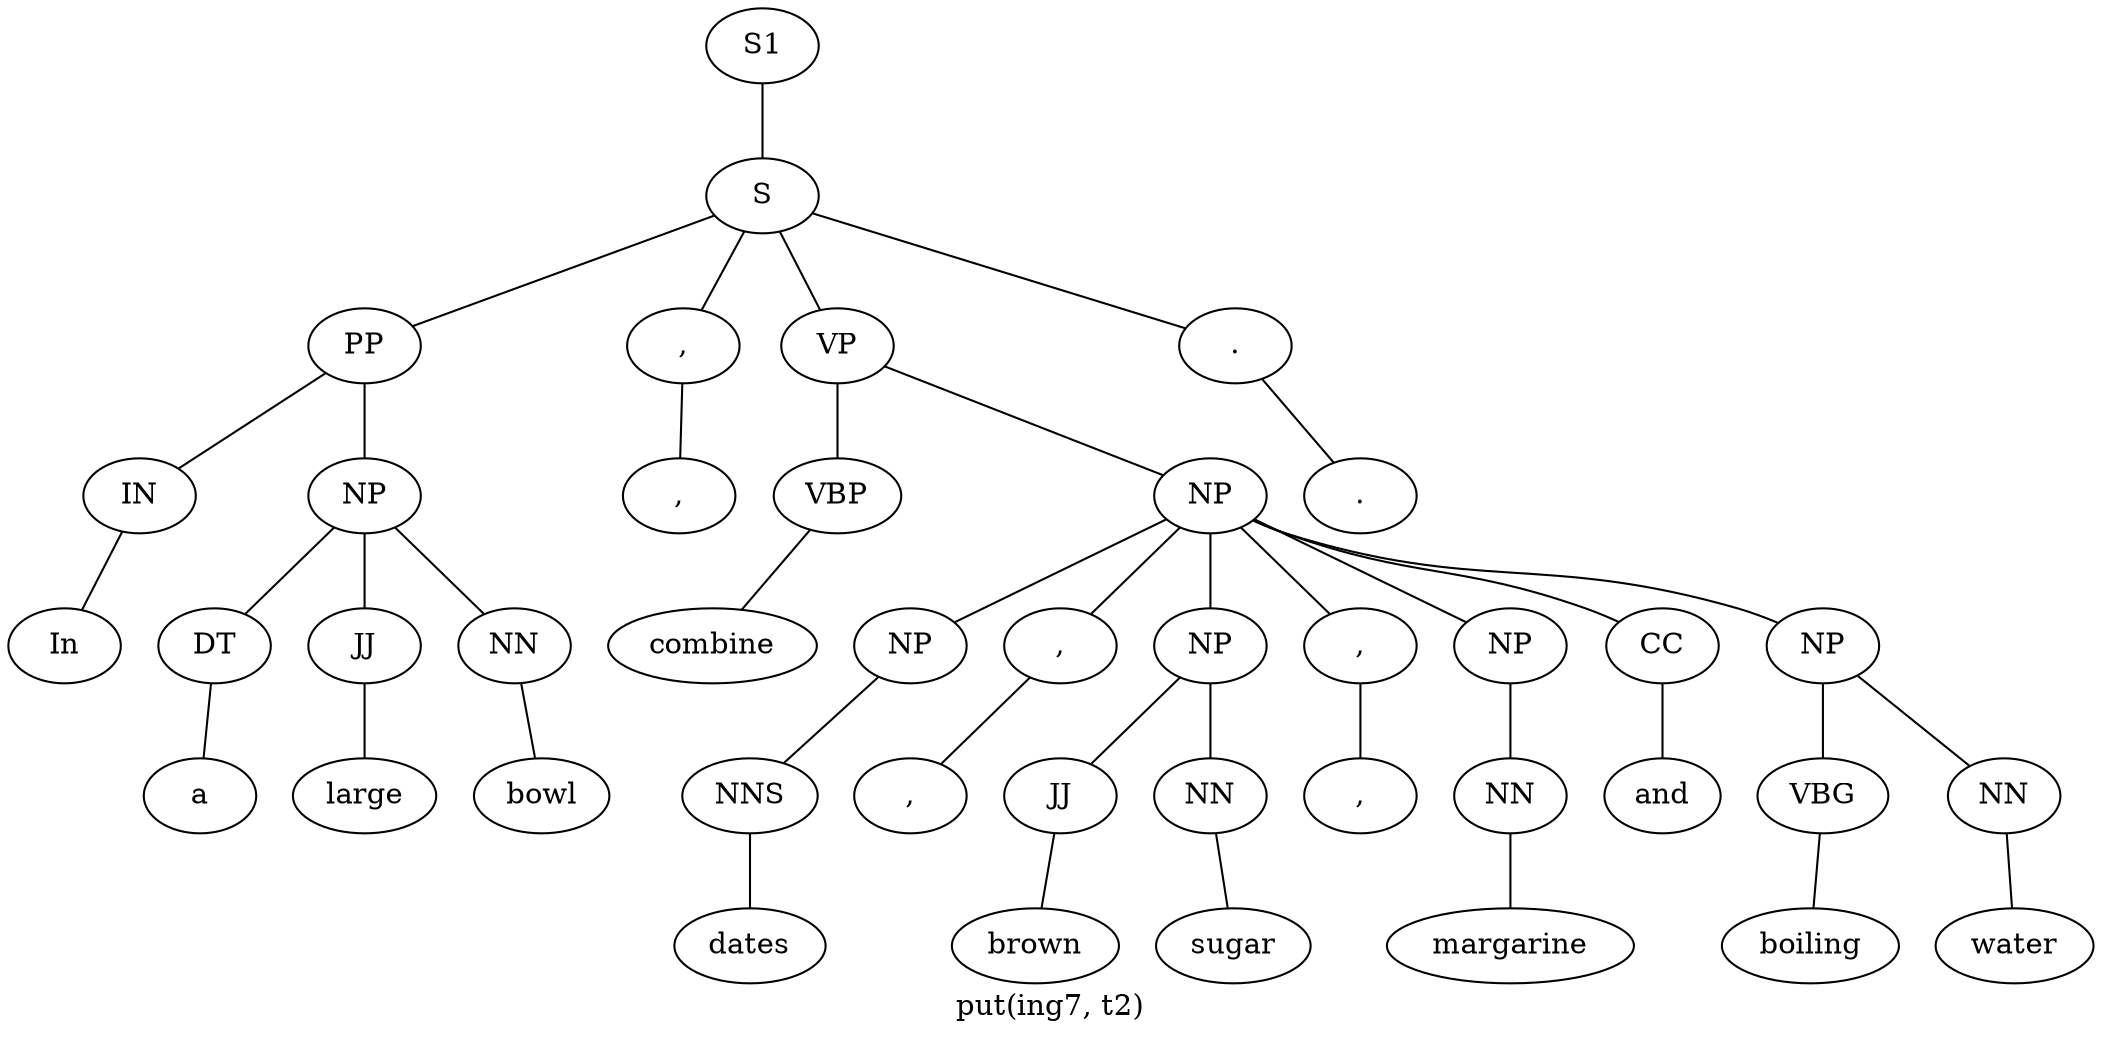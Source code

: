 graph SyntaxGraph {
	label = "put(ing7, t2)";
	Node0 [label="S1"];
	Node1 [label="S"];
	Node2 [label="PP"];
	Node3 [label="IN"];
	Node4 [label="In"];
	Node5 [label="NP"];
	Node6 [label="DT"];
	Node7 [label="a"];
	Node8 [label="JJ"];
	Node9 [label="large"];
	Node10 [label="NN"];
	Node11 [label="bowl"];
	Node12 [label=","];
	Node13 [label=","];
	Node14 [label="VP"];
	Node15 [label="VBP"];
	Node16 [label="combine"];
	Node17 [label="NP"];
	Node18 [label="NP"];
	Node19 [label="NNS"];
	Node20 [label="dates"];
	Node21 [label=","];
	Node22 [label=","];
	Node23 [label="NP"];
	Node24 [label="JJ"];
	Node25 [label="brown"];
	Node26 [label="NN"];
	Node27 [label="sugar"];
	Node28 [label=","];
	Node29 [label=","];
	Node30 [label="NP"];
	Node31 [label="NN"];
	Node32 [label="margarine"];
	Node33 [label="CC"];
	Node34 [label="and"];
	Node35 [label="NP"];
	Node36 [label="VBG"];
	Node37 [label="boiling"];
	Node38 [label="NN"];
	Node39 [label="water"];
	Node40 [label="."];
	Node41 [label="."];

	Node0 -- Node1;
	Node1 -- Node2;
	Node1 -- Node12;
	Node1 -- Node14;
	Node1 -- Node40;
	Node2 -- Node3;
	Node2 -- Node5;
	Node3 -- Node4;
	Node5 -- Node6;
	Node5 -- Node8;
	Node5 -- Node10;
	Node6 -- Node7;
	Node8 -- Node9;
	Node10 -- Node11;
	Node12 -- Node13;
	Node14 -- Node15;
	Node14 -- Node17;
	Node15 -- Node16;
	Node17 -- Node18;
	Node17 -- Node21;
	Node17 -- Node23;
	Node17 -- Node28;
	Node17 -- Node30;
	Node17 -- Node33;
	Node17 -- Node35;
	Node18 -- Node19;
	Node19 -- Node20;
	Node21 -- Node22;
	Node23 -- Node24;
	Node23 -- Node26;
	Node24 -- Node25;
	Node26 -- Node27;
	Node28 -- Node29;
	Node30 -- Node31;
	Node31 -- Node32;
	Node33 -- Node34;
	Node35 -- Node36;
	Node35 -- Node38;
	Node36 -- Node37;
	Node38 -- Node39;
	Node40 -- Node41;
}
